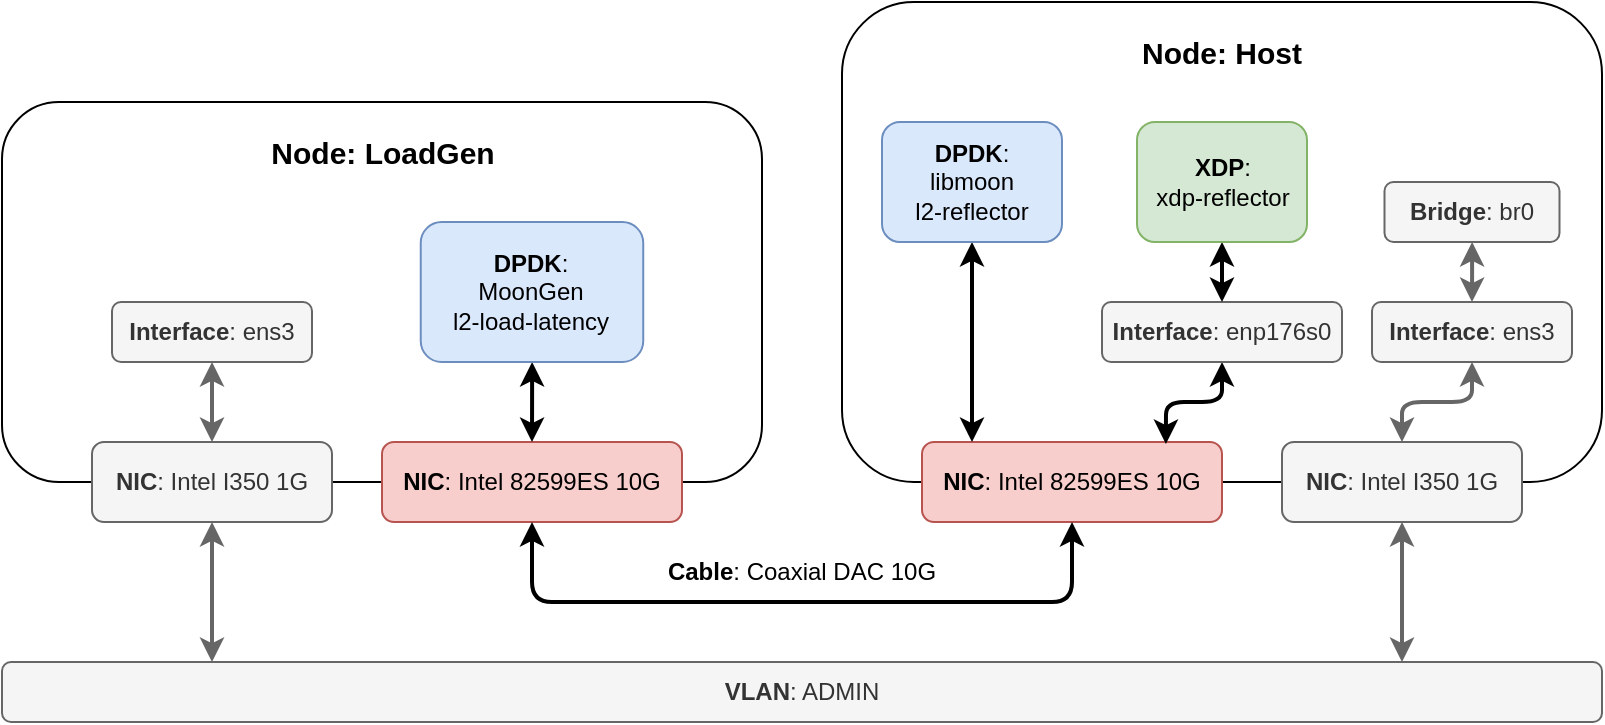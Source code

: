 <mxfile version="20.2.4" type="github" pages="4">
  <diagram id="m2XXSF4_xYEx4FLViuLD" name="Physical NIC">
    <mxGraphModel dx="1102" dy="587" grid="1" gridSize="10" guides="1" tooltips="1" connect="1" arrows="1" fold="1" page="1" pageScale="1" pageWidth="1600" pageHeight="900" math="0" shadow="0">
      <root>
        <mxCell id="0" />
        <mxCell id="1" parent="0" />
        <mxCell id="yBN47guNcVnfGS3MHoTE-1" value="" style="group" vertex="1" connectable="0" parent="1">
          <mxGeometry x="400" y="280" width="800" height="360" as="geometry" />
        </mxCell>
        <mxCell id="GO0eeq11DtM75So4wM-D-2" value="" style="rounded=1;whiteSpace=wrap;html=1;" parent="yBN47guNcVnfGS3MHoTE-1" vertex="1">
          <mxGeometry y="50" width="380" height="190" as="geometry" />
        </mxCell>
        <mxCell id="GO0eeq11DtM75So4wM-D-3" value="Node: LoadGen" style="text;html=1;strokeColor=none;fillColor=none;align=center;verticalAlign=middle;whiteSpace=wrap;rounded=0;fontStyle=1;fontSize=15;" parent="yBN47guNcVnfGS3MHoTE-1" vertex="1">
          <mxGeometry x="27.5" y="60" width="325" height="30" as="geometry" />
        </mxCell>
        <mxCell id="GO0eeq11DtM75So4wM-D-4" value="" style="rounded=1;whiteSpace=wrap;html=1;" parent="yBN47guNcVnfGS3MHoTE-1" vertex="1">
          <mxGeometry x="420" width="380" height="240" as="geometry" />
        </mxCell>
        <mxCell id="GO0eeq11DtM75So4wM-D-5" value="Node: Host" style="text;html=1;strokeColor=none;fillColor=none;align=center;verticalAlign=middle;whiteSpace=wrap;rounded=0;fontStyle=1;fontSize=15;" parent="yBN47guNcVnfGS3MHoTE-1" vertex="1">
          <mxGeometry x="440" y="10" width="340" height="30" as="geometry" />
        </mxCell>
        <mxCell id="GO0eeq11DtM75So4wM-D-6" value="&lt;b&gt;VLAN&lt;/b&gt;: ADMIN" style="rounded=1;whiteSpace=wrap;html=1;fillColor=#f5f5f5;fontColor=#333333;strokeColor=#666666;" parent="yBN47guNcVnfGS3MHoTE-1" vertex="1">
          <mxGeometry y="330" width="800" height="30" as="geometry" />
        </mxCell>
        <mxCell id="GO0eeq11DtM75So4wM-D-7" style="edgeStyle=orthogonalEdgeStyle;rounded=1;orthogonalLoop=1;jettySize=auto;html=1;startArrow=classic;startFill=1;strokeWidth=2;fillColor=#f5f5f5;strokeColor=#666666;" parent="yBN47guNcVnfGS3MHoTE-1" source="GO0eeq11DtM75So4wM-D-8" edge="1">
          <mxGeometry relative="1" as="geometry">
            <Array as="points">
              <mxPoint x="105" y="330" />
            </Array>
            <mxPoint x="105" y="330" as="targetPoint" />
          </mxGeometry>
        </mxCell>
        <mxCell id="GO0eeq11DtM75So4wM-D-8" value="&lt;b&gt;NIC&lt;/b&gt;: Intel I350 1G" style="rounded=1;whiteSpace=wrap;html=1;fillColor=#f5f5f5;fontColor=#333333;strokeColor=#666666;" parent="yBN47guNcVnfGS3MHoTE-1" vertex="1">
          <mxGeometry x="45" y="220.0" width="120" height="40" as="geometry" />
        </mxCell>
        <mxCell id="GO0eeq11DtM75So4wM-D-9" style="edgeStyle=orthogonalEdgeStyle;rounded=1;orthogonalLoop=1;jettySize=auto;html=1;startArrow=classic;startFill=1;strokeWidth=2;fillColor=#f5f5f5;strokeColor=#666666;" parent="yBN47guNcVnfGS3MHoTE-1" source="GO0eeq11DtM75So4wM-D-10" target="GO0eeq11DtM75So4wM-D-6" edge="1">
          <mxGeometry relative="1" as="geometry">
            <Array as="points">
              <mxPoint x="700" y="360" />
              <mxPoint x="700" y="360" />
            </Array>
          </mxGeometry>
        </mxCell>
        <mxCell id="GO0eeq11DtM75So4wM-D-10" value="&lt;b&gt;NIC&lt;/b&gt;: Intel I350 1G" style="rounded=1;whiteSpace=wrap;html=1;fillColor=#f5f5f5;fontColor=#333333;strokeColor=#666666;" parent="yBN47guNcVnfGS3MHoTE-1" vertex="1">
          <mxGeometry x="640" y="220.0" width="120" height="40" as="geometry" />
        </mxCell>
        <mxCell id="GO0eeq11DtM75So4wM-D-12" value="&lt;b&gt;NIC&lt;/b&gt;: Intel 82599ES 10G" style="rounded=1;whiteSpace=wrap;html=1;fillColor=#f8cecc;strokeColor=#b85450;" parent="yBN47guNcVnfGS3MHoTE-1" vertex="1">
          <mxGeometry x="190" y="220.0" width="150" height="40" as="geometry" />
        </mxCell>
        <mxCell id="GO0eeq11DtM75So4wM-D-13" value="&lt;b&gt;NIC&lt;/b&gt;: Intel 82599ES 10G" style="rounded=1;whiteSpace=wrap;html=1;fillColor=#f8cecc;strokeColor=#b85450;" parent="yBN47guNcVnfGS3MHoTE-1" vertex="1">
          <mxGeometry x="460" y="220.0" width="150" height="40" as="geometry" />
        </mxCell>
        <mxCell id="GO0eeq11DtM75So4wM-D-11" style="edgeStyle=orthogonalEdgeStyle;rounded=1;orthogonalLoop=1;jettySize=auto;html=1;exitX=0.5;exitY=1;exitDx=0;exitDy=0;startArrow=classic;startFill=1;strokeWidth=2;" parent="yBN47guNcVnfGS3MHoTE-1" source="GO0eeq11DtM75So4wM-D-12" target="GO0eeq11DtM75So4wM-D-13" edge="1">
          <mxGeometry relative="1" as="geometry">
            <mxPoint x="550" y="260" as="targetPoint" />
            <Array as="points">
              <mxPoint x="265" y="300" />
              <mxPoint x="535" y="300" />
            </Array>
          </mxGeometry>
        </mxCell>
        <mxCell id="GO0eeq11DtM75So4wM-D-14" value="&lt;b&gt;Cable&lt;/b&gt;: Coaxial DAC 10G" style="text;html=1;align=center;verticalAlign=middle;whiteSpace=wrap;rounded=0;" parent="yBN47guNcVnfGS3MHoTE-1" vertex="1">
          <mxGeometry x="330" y="270" width="140" height="30" as="geometry" />
        </mxCell>
        <mxCell id="GO0eeq11DtM75So4wM-D-15" style="edgeStyle=orthogonalEdgeStyle;rounded=1;orthogonalLoop=1;jettySize=auto;html=1;startArrow=classic;startFill=1;strokeWidth=2;fillColor=#f5f5f5;strokeColor=#666666;" parent="yBN47guNcVnfGS3MHoTE-1" source="GO0eeq11DtM75So4wM-D-16" target="GO0eeq11DtM75So4wM-D-8" edge="1">
          <mxGeometry relative="1" as="geometry" />
        </mxCell>
        <mxCell id="GO0eeq11DtM75So4wM-D-16" value="&lt;b&gt;Interface&lt;/b&gt;: ens3" style="rounded=1;whiteSpace=wrap;html=1;fillColor=#f5f5f5;fontColor=#333333;strokeColor=#666666;" parent="yBN47guNcVnfGS3MHoTE-1" vertex="1">
          <mxGeometry x="55" y="150" width="100" height="30" as="geometry" />
        </mxCell>
        <mxCell id="GO0eeq11DtM75So4wM-D-17" style="edgeStyle=orthogonalEdgeStyle;rounded=1;orthogonalLoop=1;jettySize=auto;html=1;startArrow=classic;startFill=1;strokeWidth=2;fillColor=#f5f5f5;strokeColor=#666666;" parent="yBN47guNcVnfGS3MHoTE-1" source="GO0eeq11DtM75So4wM-D-18" target="GO0eeq11DtM75So4wM-D-10" edge="1">
          <mxGeometry relative="1" as="geometry" />
        </mxCell>
        <mxCell id="GO0eeq11DtM75So4wM-D-18" value="&lt;b&gt;Interface&lt;/b&gt;: ens3" style="rounded=1;whiteSpace=wrap;html=1;fillColor=#f5f5f5;fontColor=#333333;strokeColor=#666666;" parent="yBN47guNcVnfGS3MHoTE-1" vertex="1">
          <mxGeometry x="685" y="150" width="100" height="30" as="geometry" />
        </mxCell>
        <mxCell id="GO0eeq11DtM75So4wM-D-19" style="edgeStyle=orthogonalEdgeStyle;rounded=1;orthogonalLoop=1;jettySize=auto;html=1;startArrow=classic;startFill=1;strokeWidth=2;" parent="yBN47guNcVnfGS3MHoTE-1" source="GO0eeq11DtM75So4wM-D-20" target="GO0eeq11DtM75So4wM-D-12" edge="1">
          <mxGeometry relative="1" as="geometry" />
        </mxCell>
        <mxCell id="GO0eeq11DtM75So4wM-D-20" value="&lt;div&gt;&lt;b&gt;DPDK&lt;/b&gt;:&lt;b&gt; &lt;/b&gt;&lt;br&gt;&lt;/div&gt;&lt;div&gt;MoonGen&lt;/div&gt;&lt;div&gt;l2-load-latency&lt;br&gt;&lt;/div&gt;" style="rounded=1;whiteSpace=wrap;html=1;fillColor=#dae8fc;strokeColor=#6c8ebf;" parent="yBN47guNcVnfGS3MHoTE-1" vertex="1">
          <mxGeometry x="209.37" y="110" width="111.25" height="70" as="geometry" />
        </mxCell>
        <mxCell id="GO0eeq11DtM75So4wM-D-21" style="edgeStyle=orthogonalEdgeStyle;orthogonalLoop=1;jettySize=auto;html=1;startArrow=classic;startFill=1;strokeWidth=2;rounded=1;" parent="yBN47guNcVnfGS3MHoTE-1" source="GO0eeq11DtM75So4wM-D-22" target="GO0eeq11DtM75So4wM-D-13" edge="1">
          <mxGeometry relative="1" as="geometry">
            <Array as="points">
              <mxPoint x="485" y="200" />
              <mxPoint x="485" y="200" />
            </Array>
          </mxGeometry>
        </mxCell>
        <mxCell id="GO0eeq11DtM75So4wM-D-22" value="&lt;div&gt;&lt;b&gt;DPDK&lt;/b&gt;: &lt;b&gt;&lt;br&gt;&lt;/b&gt;&lt;/div&gt;&lt;div&gt;libmoon&lt;br&gt;&lt;/div&gt;&lt;div&gt;l2-reflector&lt;br&gt;&lt;/div&gt;" style="rounded=1;whiteSpace=wrap;html=1;fillColor=#dae8fc;strokeColor=#6c8ebf;" parent="yBN47guNcVnfGS3MHoTE-1" vertex="1">
          <mxGeometry x="440" y="60" width="90" height="60" as="geometry" />
        </mxCell>
        <mxCell id="GO0eeq11DtM75So4wM-D-23" style="edgeStyle=orthogonalEdgeStyle;rounded=1;orthogonalLoop=1;jettySize=auto;html=1;startArrow=classic;startFill=1;strokeWidth=2;fillColor=#f5f5f5;strokeColor=#666666;" parent="yBN47guNcVnfGS3MHoTE-1" source="GO0eeq11DtM75So4wM-D-24" target="GO0eeq11DtM75So4wM-D-18" edge="1">
          <mxGeometry relative="1" as="geometry" />
        </mxCell>
        <mxCell id="GO0eeq11DtM75So4wM-D-24" value="&lt;b&gt;Bridge&lt;/b&gt;: br0" style="rounded=1;whiteSpace=wrap;html=1;fillColor=#f5f5f5;fontColor=#333333;strokeColor=#666666;" parent="yBN47guNcVnfGS3MHoTE-1" vertex="1">
          <mxGeometry x="691.25" y="90" width="87.5" height="30" as="geometry" />
        </mxCell>
        <mxCell id="Qpxgza7xcyVJCg10hYyv-2" style="edgeStyle=orthogonalEdgeStyle;rounded=1;orthogonalLoop=1;jettySize=auto;html=1;fontSize=15;strokeWidth=2;startArrow=classic;startFill=1;entryX=0.813;entryY=0.025;entryDx=0;entryDy=0;entryPerimeter=0;" edge="1" parent="yBN47guNcVnfGS3MHoTE-1" source="Qpxgza7xcyVJCg10hYyv-1" target="GO0eeq11DtM75So4wM-D-13">
          <mxGeometry relative="1" as="geometry">
            <Array as="points">
              <mxPoint x="610" y="200" />
              <mxPoint x="582" y="200" />
            </Array>
          </mxGeometry>
        </mxCell>
        <mxCell id="Qpxgza7xcyVJCg10hYyv-1" value="&lt;b&gt;Interface&lt;/b&gt;: enp176s0" style="rounded=1;whiteSpace=wrap;html=1;fillColor=#f5f5f5;fontColor=#333333;strokeColor=#666666;" vertex="1" parent="yBN47guNcVnfGS3MHoTE-1">
          <mxGeometry x="550" y="150" width="120" height="30" as="geometry" />
        </mxCell>
        <mxCell id="Qpxgza7xcyVJCg10hYyv-4" style="edgeStyle=orthogonalEdgeStyle;rounded=1;orthogonalLoop=1;jettySize=auto;html=1;entryX=0.5;entryY=0;entryDx=0;entryDy=0;fontSize=15;startArrow=classic;startFill=1;strokeWidth=2;" edge="1" parent="yBN47guNcVnfGS3MHoTE-1" source="Qpxgza7xcyVJCg10hYyv-3" target="Qpxgza7xcyVJCg10hYyv-1">
          <mxGeometry relative="1" as="geometry" />
        </mxCell>
        <mxCell id="Qpxgza7xcyVJCg10hYyv-3" value="&lt;div&gt;&lt;b&gt;XDP&lt;/b&gt;: &lt;b&gt;&lt;br&gt;&lt;/b&gt;&lt;/div&gt;&lt;div&gt;xdp-reflector&lt;br&gt;&lt;/div&gt;" style="rounded=1;whiteSpace=wrap;html=1;fillColor=#d5e8d4;strokeColor=#82b366;" vertex="1" parent="yBN47guNcVnfGS3MHoTE-1">
          <mxGeometry x="567.5" y="60" width="85" height="60" as="geometry" />
        </mxCell>
      </root>
    </mxGraphModel>
  </diagram>
  <diagram name="Bridged Tap VirtIO" id="gspxKa-V2_9l6Rx3jAUp">
    <mxGraphModel dx="1102" dy="587" grid="1" gridSize="10" guides="1" tooltips="1" connect="1" arrows="1" fold="1" page="1" pageScale="1" pageWidth="1600" pageHeight="900" math="0" shadow="0">
      <root>
        <mxCell id="xU0yNlGi2N4EB5ywpWU1-0" />
        <mxCell id="xU0yNlGi2N4EB5ywpWU1-1" parent="xU0yNlGi2N4EB5ywpWU1-0" />
        <mxCell id="xU0yNlGi2N4EB5ywpWU1-2" value="" style="group" vertex="1" connectable="0" parent="xU0yNlGi2N4EB5ywpWU1-1">
          <mxGeometry x="400" y="80" width="800" height="560" as="geometry" />
        </mxCell>
        <mxCell id="xU0yNlGi2N4EB5ywpWU1-3" value="" style="rounded=1;whiteSpace=wrap;html=1;" vertex="1" parent="xU0yNlGi2N4EB5ywpWU1-2">
          <mxGeometry x="420" width="380" height="220" as="geometry" />
        </mxCell>
        <mxCell id="xU0yNlGi2N4EB5ywpWU1-4" value="VM: Guest" style="text;html=1;strokeColor=none;fillColor=none;align=center;verticalAlign=middle;whiteSpace=wrap;rounded=0;fontStyle=1;fontSize=15;" vertex="1" parent="xU0yNlGi2N4EB5ywpWU1-2">
          <mxGeometry x="440" y="10" width="340" height="30" as="geometry" />
        </mxCell>
        <mxCell id="xU0yNlGi2N4EB5ywpWU1-5" value="" style="rounded=1;whiteSpace=wrap;html=1;" vertex="1" parent="xU0yNlGi2N4EB5ywpWU1-2">
          <mxGeometry y="250" width="380" height="190" as="geometry" />
        </mxCell>
        <mxCell id="xU0yNlGi2N4EB5ywpWU1-6" value="Node: LoadGen" style="text;html=1;strokeColor=none;fillColor=none;align=center;verticalAlign=middle;whiteSpace=wrap;rounded=0;fontStyle=1;fontSize=15;" vertex="1" parent="xU0yNlGi2N4EB5ywpWU1-2">
          <mxGeometry x="27.5" y="260" width="325" height="30" as="geometry" />
        </mxCell>
        <mxCell id="xU0yNlGi2N4EB5ywpWU1-7" value="" style="rounded=1;whiteSpace=wrap;html=1;" vertex="1" parent="xU0yNlGi2N4EB5ywpWU1-2">
          <mxGeometry x="420" y="240" width="380" height="200" as="geometry" />
        </mxCell>
        <mxCell id="xU0yNlGi2N4EB5ywpWU1-8" value="Node: Host" style="text;html=1;strokeColor=none;fillColor=none;align=center;verticalAlign=middle;whiteSpace=wrap;rounded=0;fontStyle=1;fontSize=15;" vertex="1" parent="xU0yNlGi2N4EB5ywpWU1-2">
          <mxGeometry x="440" y="250" width="340" height="30" as="geometry" />
        </mxCell>
        <mxCell id="xU0yNlGi2N4EB5ywpWU1-9" value="&lt;b&gt;VLAN&lt;/b&gt;: ADMIN" style="rounded=1;whiteSpace=wrap;html=1;fillColor=#f5f5f5;fontColor=#333333;strokeColor=#666666;" vertex="1" parent="xU0yNlGi2N4EB5ywpWU1-2">
          <mxGeometry y="530" width="800" height="30" as="geometry" />
        </mxCell>
        <mxCell id="xU0yNlGi2N4EB5ywpWU1-10" style="edgeStyle=orthogonalEdgeStyle;rounded=1;orthogonalLoop=1;jettySize=auto;html=1;startArrow=classic;startFill=1;strokeWidth=2;fillColor=#f5f5f5;strokeColor=#666666;" edge="1" parent="xU0yNlGi2N4EB5ywpWU1-2" source="xU0yNlGi2N4EB5ywpWU1-11">
          <mxGeometry relative="1" as="geometry">
            <Array as="points">
              <mxPoint x="105" y="530" />
            </Array>
            <mxPoint x="105" y="530" as="targetPoint" />
          </mxGeometry>
        </mxCell>
        <mxCell id="xU0yNlGi2N4EB5ywpWU1-11" value="&lt;b&gt;NIC&lt;/b&gt;: Intel I350 1G" style="rounded=1;whiteSpace=wrap;html=1;fillColor=#f5f5f5;fontColor=#333333;strokeColor=#666666;" vertex="1" parent="xU0yNlGi2N4EB5ywpWU1-2">
          <mxGeometry x="45" y="420.0" width="120" height="40" as="geometry" />
        </mxCell>
        <mxCell id="xU0yNlGi2N4EB5ywpWU1-12" style="edgeStyle=orthogonalEdgeStyle;rounded=1;orthogonalLoop=1;jettySize=auto;html=1;startArrow=classic;startFill=1;strokeWidth=2;fillColor=#f5f5f5;strokeColor=#666666;" edge="1" parent="xU0yNlGi2N4EB5ywpWU1-2" source="xU0yNlGi2N4EB5ywpWU1-13" target="xU0yNlGi2N4EB5ywpWU1-9">
          <mxGeometry relative="1" as="geometry">
            <Array as="points">
              <mxPoint x="700" y="560" />
              <mxPoint x="700" y="560" />
            </Array>
          </mxGeometry>
        </mxCell>
        <mxCell id="xU0yNlGi2N4EB5ywpWU1-13" value="&lt;b&gt;NIC&lt;/b&gt;: Intel I350 1G" style="rounded=1;whiteSpace=wrap;html=1;fillColor=#f5f5f5;fontColor=#333333;strokeColor=#666666;" vertex="1" parent="xU0yNlGi2N4EB5ywpWU1-2">
          <mxGeometry x="640" y="420.0" width="120" height="40" as="geometry" />
        </mxCell>
        <mxCell id="xU0yNlGi2N4EB5ywpWU1-14" value="&lt;b&gt;NIC&lt;/b&gt;: Intel 82599ES 10G" style="rounded=1;whiteSpace=wrap;html=1;fillColor=#f8cecc;strokeColor=#b85450;" vertex="1" parent="xU0yNlGi2N4EB5ywpWU1-2">
          <mxGeometry x="190" y="420.0" width="150" height="40" as="geometry" />
        </mxCell>
        <mxCell id="xU0yNlGi2N4EB5ywpWU1-15" value="&lt;b&gt;NIC&lt;/b&gt;: Intel 82599ES 10G" style="rounded=1;whiteSpace=wrap;html=1;fillColor=#f8cecc;strokeColor=#b85450;" vertex="1" parent="xU0yNlGi2N4EB5ywpWU1-2">
          <mxGeometry x="460" y="420.0" width="150" height="40" as="geometry" />
        </mxCell>
        <mxCell id="xU0yNlGi2N4EB5ywpWU1-16" style="edgeStyle=orthogonalEdgeStyle;rounded=1;orthogonalLoop=1;jettySize=auto;html=1;exitX=0.5;exitY=1;exitDx=0;exitDy=0;startArrow=classic;startFill=1;strokeWidth=2;" edge="1" parent="xU0yNlGi2N4EB5ywpWU1-2" source="xU0yNlGi2N4EB5ywpWU1-14" target="xU0yNlGi2N4EB5ywpWU1-15">
          <mxGeometry relative="1" as="geometry">
            <mxPoint x="550" y="460" as="targetPoint" />
            <Array as="points">
              <mxPoint x="265" y="500" />
              <mxPoint x="540" y="500" />
            </Array>
          </mxGeometry>
        </mxCell>
        <mxCell id="xU0yNlGi2N4EB5ywpWU1-17" value="&lt;b&gt;Cable&lt;/b&gt;: Coaxial DAC 10G" style="text;html=1;align=center;verticalAlign=middle;whiteSpace=wrap;rounded=0;" vertex="1" parent="xU0yNlGi2N4EB5ywpWU1-2">
          <mxGeometry x="330" y="470" width="140" height="30" as="geometry" />
        </mxCell>
        <mxCell id="xU0yNlGi2N4EB5ywpWU1-18" style="edgeStyle=orthogonalEdgeStyle;rounded=1;orthogonalLoop=1;jettySize=auto;html=1;startArrow=classic;startFill=1;strokeWidth=2;fillColor=#f5f5f5;strokeColor=#666666;" edge="1" parent="xU0yNlGi2N4EB5ywpWU1-2" source="xU0yNlGi2N4EB5ywpWU1-19" target="xU0yNlGi2N4EB5ywpWU1-11">
          <mxGeometry relative="1" as="geometry" />
        </mxCell>
        <mxCell id="xU0yNlGi2N4EB5ywpWU1-19" value="&lt;b&gt;Interface&lt;/b&gt;: ens3" style="rounded=1;whiteSpace=wrap;html=1;fillColor=#f5f5f5;fontColor=#333333;strokeColor=#666666;" vertex="1" parent="xU0yNlGi2N4EB5ywpWU1-2">
          <mxGeometry x="55" y="350" width="100" height="30" as="geometry" />
        </mxCell>
        <mxCell id="xU0yNlGi2N4EB5ywpWU1-20" style="edgeStyle=orthogonalEdgeStyle;rounded=1;orthogonalLoop=1;jettySize=auto;html=1;startArrow=classic;startFill=1;strokeWidth=2;fillColor=#f5f5f5;strokeColor=#666666;" edge="1" parent="xU0yNlGi2N4EB5ywpWU1-2" source="xU0yNlGi2N4EB5ywpWU1-21" target="xU0yNlGi2N4EB5ywpWU1-13">
          <mxGeometry relative="1" as="geometry" />
        </mxCell>
        <mxCell id="xU0yNlGi2N4EB5ywpWU1-21" value="&lt;b&gt;Interface&lt;/b&gt;: ens3" style="rounded=1;whiteSpace=wrap;html=1;fillColor=#f5f5f5;fontColor=#333333;strokeColor=#666666;" vertex="1" parent="xU0yNlGi2N4EB5ywpWU1-2">
          <mxGeometry x="686.25" y="350" width="100" height="30" as="geometry" />
        </mxCell>
        <mxCell id="xU0yNlGi2N4EB5ywpWU1-22" style="edgeStyle=orthogonalEdgeStyle;rounded=1;orthogonalLoop=1;jettySize=auto;html=1;startArrow=classic;startFill=1;strokeWidth=2;" edge="1" parent="xU0yNlGi2N4EB5ywpWU1-2" source="xU0yNlGi2N4EB5ywpWU1-23" target="xU0yNlGi2N4EB5ywpWU1-14">
          <mxGeometry relative="1" as="geometry" />
        </mxCell>
        <mxCell id="xU0yNlGi2N4EB5ywpWU1-23" value="&lt;div&gt;&lt;b&gt;DPDK&lt;/b&gt;:&lt;b&gt; &lt;/b&gt;&lt;br&gt;&lt;/div&gt;&lt;div&gt;MoonGen&lt;/div&gt;&lt;div&gt;l2-load-latency&lt;br&gt;&lt;/div&gt;" style="rounded=1;whiteSpace=wrap;html=1;fillColor=#dae8fc;strokeColor=#6c8ebf;" vertex="1" parent="xU0yNlGi2N4EB5ywpWU1-2">
          <mxGeometry x="209.37" y="310" width="111.25" height="70" as="geometry" />
        </mxCell>
        <mxCell id="xU0yNlGi2N4EB5ywpWU1-24" style="edgeStyle=orthogonalEdgeStyle;rounded=1;orthogonalLoop=1;jettySize=auto;html=1;startArrow=classic;startFill=1;strokeWidth=2;fillColor=#f5f5f5;strokeColor=#666666;" edge="1" parent="xU0yNlGi2N4EB5ywpWU1-2" source="xU0yNlGi2N4EB5ywpWU1-25" target="xU0yNlGi2N4EB5ywpWU1-21">
          <mxGeometry relative="1" as="geometry" />
        </mxCell>
        <mxCell id="xU0yNlGi2N4EB5ywpWU1-25" value="&lt;b&gt;Bridge&lt;/b&gt;: br0" style="rounded=1;whiteSpace=wrap;html=1;fillColor=#f5f5f5;fontColor=#333333;strokeColor=#666666;" vertex="1" parent="xU0yNlGi2N4EB5ywpWU1-2">
          <mxGeometry x="692.5" y="290" width="87.5" height="30" as="geometry" />
        </mxCell>
        <mxCell id="xU0yNlGi2N4EB5ywpWU1-26" style="edgeStyle=orthogonalEdgeStyle;rounded=1;orthogonalLoop=1;jettySize=auto;html=1;fontSize=15;strokeWidth=2;startArrow=classic;startFill=1;entryX=0.5;entryY=0;entryDx=0;entryDy=0;" edge="1" parent="xU0yNlGi2N4EB5ywpWU1-2" source="xU0yNlGi2N4EB5ywpWU1-27" target="xU0yNlGi2N4EB5ywpWU1-15">
          <mxGeometry relative="1" as="geometry">
            <mxPoint x="535" y="420" as="targetPoint" />
            <Array as="points" />
          </mxGeometry>
        </mxCell>
        <mxCell id="xU0yNlGi2N4EB5ywpWU1-27" value="&lt;b&gt;Interface&lt;/b&gt;: enp176s0" style="rounded=1;whiteSpace=wrap;html=1;fillColor=#fff2cc;strokeColor=#d6b656;" vertex="1" parent="xU0yNlGi2N4EB5ywpWU1-2">
          <mxGeometry x="430" y="350" width="120" height="30" as="geometry" />
        </mxCell>
        <mxCell id="xU0yNlGi2N4EB5ywpWU1-28" style="edgeStyle=orthogonalEdgeStyle;rounded=1;orthogonalLoop=1;jettySize=auto;html=1;fontSize=15;startArrow=classic;startFill=1;strokeWidth=2;exitX=0.5;exitY=1;exitDx=0;exitDy=0;" edge="1" parent="xU0yNlGi2N4EB5ywpWU1-2" source="xU0yNlGi2N4EB5ywpWU1-42" target="xU0yNlGi2N4EB5ywpWU1-27">
          <mxGeometry relative="1" as="geometry">
            <mxPoint x="535.1" y="320" as="sourcePoint" />
          </mxGeometry>
        </mxCell>
        <mxCell id="xU0yNlGi2N4EB5ywpWU1-29" value="&lt;b&gt;NIC&lt;/b&gt;: VirtIO Net PCI/MMIO" style="rounded=1;whiteSpace=wrap;html=1;fillColor=#f8cecc;strokeColor=#b85450;" vertex="1" parent="xU0yNlGi2N4EB5ywpWU1-2">
          <mxGeometry x="487.5" y="210" width="95" height="40" as="geometry" />
        </mxCell>
        <mxCell id="xU0yNlGi2N4EB5ywpWU1-30" style="edgeStyle=orthogonalEdgeStyle;rounded=1;orthogonalLoop=1;jettySize=auto;html=1;fontSize=15;startArrow=classic;startFill=1;strokeWidth=2;fillColor=#f5f5f5;strokeColor=#666666;" edge="1" parent="xU0yNlGi2N4EB5ywpWU1-2" source="xU0yNlGi2N4EB5ywpWU1-31" target="xU0yNlGi2N4EB5ywpWU1-25">
          <mxGeometry relative="1" as="geometry" />
        </mxCell>
        <mxCell id="xU0yNlGi2N4EB5ywpWU1-31" value="&lt;b&gt;NIC&lt;/b&gt;: VirtIO Net PCI/MMIO" style="rounded=1;whiteSpace=wrap;html=1;fillColor=#f5f5f5;strokeColor=#666666;fontColor=#333333;" vertex="1" parent="xU0yNlGi2N4EB5ywpWU1-2">
          <mxGeometry x="652.5" y="210" width="95" height="40" as="geometry" />
        </mxCell>
        <mxCell id="xU0yNlGi2N4EB5ywpWU1-32" style="edgeStyle=orthogonalEdgeStyle;rounded=1;orthogonalLoop=1;jettySize=auto;html=1;entryX=0.5;entryY=0;entryDx=0;entryDy=0;fontSize=15;startArrow=classic;startFill=1;strokeWidth=2;fillColor=#f5f5f5;strokeColor=#666666;" edge="1" parent="xU0yNlGi2N4EB5ywpWU1-2" source="xU0yNlGi2N4EB5ywpWU1-33" target="xU0yNlGi2N4EB5ywpWU1-31">
          <mxGeometry relative="1" as="geometry" />
        </mxCell>
        <mxCell id="xU0yNlGi2N4EB5ywpWU1-33" value="&lt;b&gt;Interface&lt;/b&gt;: admin" style="rounded=1;whiteSpace=wrap;html=1;fillColor=#f5f5f5;fontColor=#333333;strokeColor=#666666;" vertex="1" parent="xU0yNlGi2N4EB5ywpWU1-2">
          <mxGeometry x="680" y="140" width="100" height="30" as="geometry" />
        </mxCell>
        <mxCell id="xU0yNlGi2N4EB5ywpWU1-34" style="edgeStyle=orthogonalEdgeStyle;rounded=1;orthogonalLoop=1;jettySize=auto;html=1;fontSize=15;startArrow=classic;startFill=1;strokeWidth=2;" edge="1" parent="xU0yNlGi2N4EB5ywpWU1-2" source="xU0yNlGi2N4EB5ywpWU1-35" target="xU0yNlGi2N4EB5ywpWU1-29">
          <mxGeometry relative="1" as="geometry">
            <Array as="points">
              <mxPoint x="605" y="190" />
              <mxPoint x="560" y="190" />
            </Array>
          </mxGeometry>
        </mxCell>
        <mxCell id="xU0yNlGi2N4EB5ywpWU1-35" value="&lt;b&gt;Interface&lt;/b&gt;: test" style="rounded=1;whiteSpace=wrap;html=1;fillColor=#f5f5f5;fontColor=#333333;strokeColor=#666666;" vertex="1" parent="xU0yNlGi2N4EB5ywpWU1-2">
          <mxGeometry x="560" y="140" width="90" height="30" as="geometry" />
        </mxCell>
        <mxCell id="xU0yNlGi2N4EB5ywpWU1-36" style="edgeStyle=orthogonalEdgeStyle;rounded=1;orthogonalLoop=1;jettySize=auto;html=1;entryX=0.25;entryY=0;entryDx=0;entryDy=0;fontSize=15;startArrow=classic;startFill=1;strokeWidth=2;" edge="1" parent="xU0yNlGi2N4EB5ywpWU1-2" source="xU0yNlGi2N4EB5ywpWU1-40" target="xU0yNlGi2N4EB5ywpWU1-29">
          <mxGeometry relative="1" as="geometry" />
        </mxCell>
        <mxCell id="xU0yNlGi2N4EB5ywpWU1-37" style="edgeStyle=orthogonalEdgeStyle;rounded=1;orthogonalLoop=1;jettySize=auto;html=1;fontSize=15;startArrow=classic;startFill=1;strokeWidth=2;" edge="1" parent="xU0yNlGi2N4EB5ywpWU1-2" source="xU0yNlGi2N4EB5ywpWU1-38" target="xU0yNlGi2N4EB5ywpWU1-35">
          <mxGeometry relative="1" as="geometry" />
        </mxCell>
        <mxCell id="xU0yNlGi2N4EB5ywpWU1-38" value="&lt;div&gt;&lt;b&gt;XDP&lt;/b&gt;: &lt;b&gt;&lt;br&gt;&lt;/b&gt;&lt;/div&gt;&lt;div&gt;xdp-reflector&lt;br&gt;&lt;/div&gt;" style="rounded=1;whiteSpace=wrap;html=1;fillColor=#d5e8d4;strokeColor=#82b366;" vertex="1" parent="xU0yNlGi2N4EB5ywpWU1-2">
          <mxGeometry x="562.5" y="50" width="85" height="60" as="geometry" />
        </mxCell>
        <mxCell id="xU0yNlGi2N4EB5ywpWU1-39" value="" style="rounded=1;whiteSpace=wrap;html=1;fontSize=15;fillColor=none;dashed=1;strokeWidth=2;strokeColor=#999999;" vertex="1" parent="xU0yNlGi2N4EB5ywpWU1-2">
          <mxGeometry x="430" y="40" width="110" height="150" as="geometry" />
        </mxCell>
        <mxCell id="xU0yNlGi2N4EB5ywpWU1-40" value="&lt;div&gt;&lt;b&gt;DPDK&lt;/b&gt;: &lt;b&gt;&lt;br&gt;&lt;/b&gt;&lt;/div&gt;&lt;div&gt;libmoon&lt;br&gt;&lt;/div&gt;&lt;div&gt;l2-reflector&lt;br&gt;&lt;/div&gt;" style="rounded=1;whiteSpace=wrap;html=1;fillColor=#dae8fc;strokeColor=#6c8ebf;" vertex="1" parent="xU0yNlGi2N4EB5ywpWU1-2">
          <mxGeometry x="440" y="50" width="90" height="60" as="geometry" />
        </mxCell>
        <mxCell id="xU0yNlGi2N4EB5ywpWU1-41" value="&lt;font color=&quot;#999999&quot;&gt;PCI only&lt;/font&gt;" style="text;html=1;strokeColor=none;fillColor=none;align=center;verticalAlign=middle;whiteSpace=wrap;rounded=0;dashed=1;fontSize=15;" vertex="1" parent="xU0yNlGi2N4EB5ywpWU1-2">
          <mxGeometry x="440" y="160" width="60" height="30" as="geometry" />
        </mxCell>
        <mxCell id="xU0yNlGi2N4EB5ywpWU1-42" value="&lt;b&gt;MacVTap&lt;/b&gt;: macvtap1" style="rounded=1;whiteSpace=wrap;html=1;fillColor=#fff2cc;strokeColor=#d6b656;" vertex="1" parent="xU0yNlGi2N4EB5ywpWU1-2">
          <mxGeometry x="430" y="290" width="120" height="30" as="geometry" />
        </mxCell>
        <mxCell id="xU0yNlGi2N4EB5ywpWU1-43" style="edgeStyle=orthogonalEdgeStyle;rounded=1;orthogonalLoop=1;jettySize=auto;html=1;entryX=0.5;entryY=0;entryDx=0;entryDy=0;fontSize=15;startArrow=classic;startFill=1;strokeWidth=2;" edge="1" parent="xU0yNlGi2N4EB5ywpWU1-2" source="xU0yNlGi2N4EB5ywpWU1-29" target="xU0yNlGi2N4EB5ywpWU1-42">
          <mxGeometry relative="1" as="geometry">
            <mxPoint x="535" y="290" as="targetPoint" />
          </mxGeometry>
        </mxCell>
        <mxCell id="xU0yNlGi2N4EB5ywpWU1-44" style="edgeStyle=orthogonalEdgeStyle;rounded=1;orthogonalLoop=1;jettySize=auto;html=1;fontSize=15;fontColor=#999999;startArrow=classic;startFill=1;strokeWidth=2;" edge="1" parent="xU0yNlGi2N4EB5ywpWU1-2" source="xU0yNlGi2N4EB5ywpWU1-45" target="xU0yNlGi2N4EB5ywpWU1-42">
          <mxGeometry relative="1" as="geometry" />
        </mxCell>
        <mxCell id="xU0yNlGi2N4EB5ywpWU1-45" value="&lt;div&gt;&lt;b&gt;XDP&lt;/b&gt;: &lt;b&gt;&lt;br&gt;&lt;/b&gt;&lt;/div&gt;&lt;div&gt;xdp-reflector&lt;br&gt;&lt;/div&gt;" style="rounded=1;whiteSpace=wrap;html=1;fillColor=#d5e8d4;strokeColor=#82b366;" vertex="1" parent="xU0yNlGi2N4EB5ywpWU1-2">
          <mxGeometry x="582.5" y="275" width="85" height="60" as="geometry" />
        </mxCell>
      </root>
    </mxGraphModel>
  </diagram>
  <diagram name="MacVTap VirtIO" id="7X2UE4GC8BCBnYWSyweE">
    <mxGraphModel dx="1296" dy="691" grid="1" gridSize="10" guides="1" tooltips="1" connect="1" arrows="1" fold="1" page="1" pageScale="1" pageWidth="1600" pageHeight="900" math="0" shadow="0">
      <root>
        <mxCell id="X8lE3onuITFmumHXgiUB-0" />
        <mxCell id="X8lE3onuITFmumHXgiUB-1" parent="X8lE3onuITFmumHXgiUB-0" />
        <mxCell id="iLlDO0CynwrnBUkK8WKM-0" value="" style="group" vertex="1" connectable="0" parent="X8lE3onuITFmumHXgiUB-1">
          <mxGeometry x="400" y="80" width="800" height="560" as="geometry" />
        </mxCell>
        <mxCell id="X8lE3onuITFmumHXgiUB-3" value="" style="rounded=1;whiteSpace=wrap;html=1;" vertex="1" parent="iLlDO0CynwrnBUkK8WKM-0">
          <mxGeometry x="420" width="380" height="220" as="geometry" />
        </mxCell>
        <mxCell id="X8lE3onuITFmumHXgiUB-4" value="VM: Guest" style="text;html=1;strokeColor=none;fillColor=none;align=center;verticalAlign=middle;whiteSpace=wrap;rounded=0;fontStyle=1;fontSize=15;" vertex="1" parent="iLlDO0CynwrnBUkK8WKM-0">
          <mxGeometry x="440" y="10" width="340" height="30" as="geometry" />
        </mxCell>
        <mxCell id="X8lE3onuITFmumHXgiUB-5" value="" style="rounded=1;whiteSpace=wrap;html=1;" vertex="1" parent="iLlDO0CynwrnBUkK8WKM-0">
          <mxGeometry y="250" width="380" height="190" as="geometry" />
        </mxCell>
        <mxCell id="X8lE3onuITFmumHXgiUB-6" value="Node: LoadGen" style="text;html=1;strokeColor=none;fillColor=none;align=center;verticalAlign=middle;whiteSpace=wrap;rounded=0;fontStyle=1;fontSize=15;" vertex="1" parent="iLlDO0CynwrnBUkK8WKM-0">
          <mxGeometry x="27.5" y="260" width="325" height="30" as="geometry" />
        </mxCell>
        <mxCell id="X8lE3onuITFmumHXgiUB-7" value="" style="rounded=1;whiteSpace=wrap;html=1;" vertex="1" parent="iLlDO0CynwrnBUkK8WKM-0">
          <mxGeometry x="420" y="240" width="380" height="200" as="geometry" />
        </mxCell>
        <mxCell id="X8lE3onuITFmumHXgiUB-8" value="Node: Host" style="text;html=1;strokeColor=none;fillColor=none;align=center;verticalAlign=middle;whiteSpace=wrap;rounded=0;fontStyle=1;fontSize=15;" vertex="1" parent="iLlDO0CynwrnBUkK8WKM-0">
          <mxGeometry x="440" y="250" width="340" height="30" as="geometry" />
        </mxCell>
        <mxCell id="X8lE3onuITFmumHXgiUB-9" value="&lt;b&gt;VLAN&lt;/b&gt;: ADMIN" style="rounded=1;whiteSpace=wrap;html=1;fillColor=#f5f5f5;fontColor=#333333;strokeColor=#666666;" vertex="1" parent="iLlDO0CynwrnBUkK8WKM-0">
          <mxGeometry y="530" width="800" height="30" as="geometry" />
        </mxCell>
        <mxCell id="X8lE3onuITFmumHXgiUB-10" style="edgeStyle=orthogonalEdgeStyle;rounded=1;orthogonalLoop=1;jettySize=auto;html=1;startArrow=classic;startFill=1;strokeWidth=2;fillColor=#f5f5f5;strokeColor=#666666;" edge="1" parent="iLlDO0CynwrnBUkK8WKM-0" source="X8lE3onuITFmumHXgiUB-11">
          <mxGeometry relative="1" as="geometry">
            <Array as="points">
              <mxPoint x="105" y="530" />
            </Array>
            <mxPoint x="105" y="530" as="targetPoint" />
          </mxGeometry>
        </mxCell>
        <mxCell id="X8lE3onuITFmumHXgiUB-11" value="&lt;b&gt;NIC&lt;/b&gt;: Intel I350 1G" style="rounded=1;whiteSpace=wrap;html=1;fillColor=#f5f5f5;fontColor=#333333;strokeColor=#666666;" vertex="1" parent="iLlDO0CynwrnBUkK8WKM-0">
          <mxGeometry x="45" y="420.0" width="120" height="40" as="geometry" />
        </mxCell>
        <mxCell id="X8lE3onuITFmumHXgiUB-12" style="edgeStyle=orthogonalEdgeStyle;rounded=1;orthogonalLoop=1;jettySize=auto;html=1;startArrow=classic;startFill=1;strokeWidth=2;fillColor=#f5f5f5;strokeColor=#666666;" edge="1" parent="iLlDO0CynwrnBUkK8WKM-0" source="X8lE3onuITFmumHXgiUB-13" target="X8lE3onuITFmumHXgiUB-9">
          <mxGeometry relative="1" as="geometry">
            <Array as="points">
              <mxPoint x="700" y="560" />
              <mxPoint x="700" y="560" />
            </Array>
          </mxGeometry>
        </mxCell>
        <mxCell id="X8lE3onuITFmumHXgiUB-13" value="&lt;b&gt;NIC&lt;/b&gt;: Intel I350 1G" style="rounded=1;whiteSpace=wrap;html=1;fillColor=#f5f5f5;fontColor=#333333;strokeColor=#666666;" vertex="1" parent="iLlDO0CynwrnBUkK8WKM-0">
          <mxGeometry x="640" y="420.0" width="120" height="40" as="geometry" />
        </mxCell>
        <mxCell id="X8lE3onuITFmumHXgiUB-14" value="&lt;b&gt;NIC&lt;/b&gt;: Intel 82599ES 10G" style="rounded=1;whiteSpace=wrap;html=1;fillColor=#f8cecc;strokeColor=#b85450;" vertex="1" parent="iLlDO0CynwrnBUkK8WKM-0">
          <mxGeometry x="190" y="420.0" width="150" height="40" as="geometry" />
        </mxCell>
        <mxCell id="X8lE3onuITFmumHXgiUB-15" value="&lt;b&gt;NIC&lt;/b&gt;: Intel 82599ES 10G" style="rounded=1;whiteSpace=wrap;html=1;fillColor=#f8cecc;strokeColor=#b85450;" vertex="1" parent="iLlDO0CynwrnBUkK8WKM-0">
          <mxGeometry x="460" y="420.0" width="150" height="40" as="geometry" />
        </mxCell>
        <mxCell id="X8lE3onuITFmumHXgiUB-16" style="edgeStyle=orthogonalEdgeStyle;rounded=1;orthogonalLoop=1;jettySize=auto;html=1;exitX=0.5;exitY=1;exitDx=0;exitDy=0;startArrow=classic;startFill=1;strokeWidth=2;" edge="1" parent="iLlDO0CynwrnBUkK8WKM-0" source="X8lE3onuITFmumHXgiUB-14" target="X8lE3onuITFmumHXgiUB-15">
          <mxGeometry relative="1" as="geometry">
            <mxPoint x="550" y="460" as="targetPoint" />
            <Array as="points">
              <mxPoint x="265" y="500" />
              <mxPoint x="540" y="500" />
            </Array>
          </mxGeometry>
        </mxCell>
        <mxCell id="X8lE3onuITFmumHXgiUB-17" value="&lt;b&gt;Cable&lt;/b&gt;: Coaxial DAC 10G" style="text;html=1;align=center;verticalAlign=middle;whiteSpace=wrap;rounded=0;" vertex="1" parent="iLlDO0CynwrnBUkK8WKM-0">
          <mxGeometry x="330" y="470" width="140" height="30" as="geometry" />
        </mxCell>
        <mxCell id="X8lE3onuITFmumHXgiUB-18" style="edgeStyle=orthogonalEdgeStyle;rounded=1;orthogonalLoop=1;jettySize=auto;html=1;startArrow=classic;startFill=1;strokeWidth=2;fillColor=#f5f5f5;strokeColor=#666666;" edge="1" parent="iLlDO0CynwrnBUkK8WKM-0" source="X8lE3onuITFmumHXgiUB-19" target="X8lE3onuITFmumHXgiUB-11">
          <mxGeometry relative="1" as="geometry" />
        </mxCell>
        <mxCell id="X8lE3onuITFmumHXgiUB-19" value="&lt;b&gt;Interface&lt;/b&gt;: ens3" style="rounded=1;whiteSpace=wrap;html=1;fillColor=#f5f5f5;fontColor=#333333;strokeColor=#666666;" vertex="1" parent="iLlDO0CynwrnBUkK8WKM-0">
          <mxGeometry x="55" y="350" width="100" height="30" as="geometry" />
        </mxCell>
        <mxCell id="X8lE3onuITFmumHXgiUB-20" style="edgeStyle=orthogonalEdgeStyle;rounded=1;orthogonalLoop=1;jettySize=auto;html=1;startArrow=classic;startFill=1;strokeWidth=2;fillColor=#f5f5f5;strokeColor=#666666;" edge="1" parent="iLlDO0CynwrnBUkK8WKM-0" source="X8lE3onuITFmumHXgiUB-21" target="X8lE3onuITFmumHXgiUB-13">
          <mxGeometry relative="1" as="geometry" />
        </mxCell>
        <mxCell id="X8lE3onuITFmumHXgiUB-21" value="&lt;b&gt;Interface&lt;/b&gt;: ens3" style="rounded=1;whiteSpace=wrap;html=1;fillColor=#f5f5f5;fontColor=#333333;strokeColor=#666666;" vertex="1" parent="iLlDO0CynwrnBUkK8WKM-0">
          <mxGeometry x="686.25" y="350" width="100" height="30" as="geometry" />
        </mxCell>
        <mxCell id="X8lE3onuITFmumHXgiUB-22" style="edgeStyle=orthogonalEdgeStyle;rounded=1;orthogonalLoop=1;jettySize=auto;html=1;startArrow=classic;startFill=1;strokeWidth=2;" edge="1" parent="iLlDO0CynwrnBUkK8WKM-0" source="X8lE3onuITFmumHXgiUB-23" target="X8lE3onuITFmumHXgiUB-14">
          <mxGeometry relative="1" as="geometry" />
        </mxCell>
        <mxCell id="X8lE3onuITFmumHXgiUB-23" value="&lt;div&gt;&lt;b&gt;DPDK&lt;/b&gt;:&lt;b&gt; &lt;/b&gt;&lt;br&gt;&lt;/div&gt;&lt;div&gt;MoonGen&lt;/div&gt;&lt;div&gt;l2-load-latency&lt;br&gt;&lt;/div&gt;" style="rounded=1;whiteSpace=wrap;html=1;fillColor=#dae8fc;strokeColor=#6c8ebf;" vertex="1" parent="iLlDO0CynwrnBUkK8WKM-0">
          <mxGeometry x="209.37" y="310" width="111.25" height="70" as="geometry" />
        </mxCell>
        <mxCell id="X8lE3onuITFmumHXgiUB-24" style="edgeStyle=orthogonalEdgeStyle;rounded=1;orthogonalLoop=1;jettySize=auto;html=1;startArrow=classic;startFill=1;strokeWidth=2;fillColor=#f5f5f5;strokeColor=#666666;" edge="1" parent="iLlDO0CynwrnBUkK8WKM-0" source="X8lE3onuITFmumHXgiUB-25" target="X8lE3onuITFmumHXgiUB-21">
          <mxGeometry relative="1" as="geometry" />
        </mxCell>
        <mxCell id="X8lE3onuITFmumHXgiUB-25" value="&lt;b&gt;Bridge&lt;/b&gt;: br0" style="rounded=1;whiteSpace=wrap;html=1;fillColor=#f5f5f5;fontColor=#333333;strokeColor=#666666;" vertex="1" parent="iLlDO0CynwrnBUkK8WKM-0">
          <mxGeometry x="692.5" y="290" width="87.5" height="30" as="geometry" />
        </mxCell>
        <mxCell id="X8lE3onuITFmumHXgiUB-26" style="edgeStyle=orthogonalEdgeStyle;rounded=1;orthogonalLoop=1;jettySize=auto;html=1;fontSize=15;strokeWidth=2;startArrow=classic;startFill=1;entryX=0.5;entryY=0;entryDx=0;entryDy=0;" edge="1" parent="iLlDO0CynwrnBUkK8WKM-0" source="X8lE3onuITFmumHXgiUB-27" target="X8lE3onuITFmumHXgiUB-15">
          <mxGeometry relative="1" as="geometry">
            <mxPoint x="535" y="420" as="targetPoint" />
            <Array as="points" />
          </mxGeometry>
        </mxCell>
        <mxCell id="X8lE3onuITFmumHXgiUB-27" value="&lt;b&gt;Interface&lt;/b&gt;: enp176s0" style="rounded=1;whiteSpace=wrap;html=1;fillColor=#fff2cc;strokeColor=#d6b656;" vertex="1" parent="iLlDO0CynwrnBUkK8WKM-0">
          <mxGeometry x="430" y="350" width="120" height="30" as="geometry" />
        </mxCell>
        <mxCell id="X8lE3onuITFmumHXgiUB-28" style="edgeStyle=orthogonalEdgeStyle;rounded=1;orthogonalLoop=1;jettySize=auto;html=1;fontSize=15;startArrow=classic;startFill=1;strokeWidth=2;exitX=0.5;exitY=1;exitDx=0;exitDy=0;" edge="1" parent="iLlDO0CynwrnBUkK8WKM-0" source="EcHsWZrAWvvt-O8fHNXr-0" target="X8lE3onuITFmumHXgiUB-27">
          <mxGeometry relative="1" as="geometry">
            <mxPoint x="535.1" y="320" as="sourcePoint" />
          </mxGeometry>
        </mxCell>
        <mxCell id="X8lE3onuITFmumHXgiUB-31" value="&lt;b&gt;NIC&lt;/b&gt;: VirtIO Net PCI/MMIO" style="rounded=1;whiteSpace=wrap;html=1;fillColor=#f8cecc;strokeColor=#b85450;" vertex="1" parent="iLlDO0CynwrnBUkK8WKM-0">
          <mxGeometry x="487.5" y="210" width="95" height="40" as="geometry" />
        </mxCell>
        <mxCell id="X8lE3onuITFmumHXgiUB-32" style="edgeStyle=orthogonalEdgeStyle;rounded=1;orthogonalLoop=1;jettySize=auto;html=1;fontSize=15;startArrow=classic;startFill=1;strokeWidth=2;" edge="1" parent="iLlDO0CynwrnBUkK8WKM-0" source="X8lE3onuITFmumHXgiUB-33" target="X8lE3onuITFmumHXgiUB-25">
          <mxGeometry relative="1" as="geometry" />
        </mxCell>
        <mxCell id="X8lE3onuITFmumHXgiUB-33" value="&lt;b&gt;NIC&lt;/b&gt;: VirtIO Net PCI/MMIO" style="rounded=1;whiteSpace=wrap;html=1;fillColor=#f5f5f5;strokeColor=#666666;fontColor=#333333;" vertex="1" parent="iLlDO0CynwrnBUkK8WKM-0">
          <mxGeometry x="652.5" y="210" width="95" height="40" as="geometry" />
        </mxCell>
        <mxCell id="X8lE3onuITFmumHXgiUB-34" style="edgeStyle=orthogonalEdgeStyle;rounded=1;orthogonalLoop=1;jettySize=auto;html=1;entryX=0.5;entryY=0;entryDx=0;entryDy=0;fontSize=15;startArrow=classic;startFill=1;strokeWidth=2;" edge="1" parent="iLlDO0CynwrnBUkK8WKM-0" source="X8lE3onuITFmumHXgiUB-35" target="X8lE3onuITFmumHXgiUB-33">
          <mxGeometry relative="1" as="geometry" />
        </mxCell>
        <mxCell id="X8lE3onuITFmumHXgiUB-35" value="&lt;b&gt;Interface&lt;/b&gt;: admin" style="rounded=1;whiteSpace=wrap;html=1;fillColor=#f5f5f5;fontColor=#333333;strokeColor=#666666;" vertex="1" parent="iLlDO0CynwrnBUkK8WKM-0">
          <mxGeometry x="680" y="140" width="100" height="30" as="geometry" />
        </mxCell>
        <mxCell id="X8lE3onuITFmumHXgiUB-36" style="edgeStyle=orthogonalEdgeStyle;rounded=1;orthogonalLoop=1;jettySize=auto;html=1;fontSize=15;startArrow=classic;startFill=1;strokeWidth=2;" edge="1" parent="iLlDO0CynwrnBUkK8WKM-0" source="X8lE3onuITFmumHXgiUB-37" target="X8lE3onuITFmumHXgiUB-31">
          <mxGeometry relative="1" as="geometry">
            <Array as="points">
              <mxPoint x="605" y="190" />
              <mxPoint x="560" y="190" />
            </Array>
          </mxGeometry>
        </mxCell>
        <mxCell id="X8lE3onuITFmumHXgiUB-37" value="&lt;b&gt;Interface&lt;/b&gt;: test" style="rounded=1;whiteSpace=wrap;html=1;fillColor=#f5f5f5;fontColor=#333333;strokeColor=#666666;" vertex="1" parent="iLlDO0CynwrnBUkK8WKM-0">
          <mxGeometry x="560" y="140" width="90" height="30" as="geometry" />
        </mxCell>
        <mxCell id="X8lE3onuITFmumHXgiUB-38" style="edgeStyle=orthogonalEdgeStyle;rounded=1;orthogonalLoop=1;jettySize=auto;html=1;entryX=0.25;entryY=0;entryDx=0;entryDy=0;fontSize=15;startArrow=classic;startFill=1;strokeWidth=2;" edge="1" parent="iLlDO0CynwrnBUkK8WKM-0" source="X8lE3onuITFmumHXgiUB-42" target="X8lE3onuITFmumHXgiUB-31">
          <mxGeometry relative="1" as="geometry" />
        </mxCell>
        <mxCell id="X8lE3onuITFmumHXgiUB-39" style="edgeStyle=orthogonalEdgeStyle;rounded=1;orthogonalLoop=1;jettySize=auto;html=1;fontSize=15;startArrow=classic;startFill=1;strokeWidth=2;" edge="1" parent="iLlDO0CynwrnBUkK8WKM-0" source="X8lE3onuITFmumHXgiUB-40" target="X8lE3onuITFmumHXgiUB-37">
          <mxGeometry relative="1" as="geometry" />
        </mxCell>
        <mxCell id="X8lE3onuITFmumHXgiUB-40" value="&lt;div&gt;&lt;b&gt;XDP&lt;/b&gt;: &lt;b&gt;&lt;br&gt;&lt;/b&gt;&lt;/div&gt;&lt;div&gt;xdp-reflector&lt;br&gt;&lt;/div&gt;" style="rounded=1;whiteSpace=wrap;html=1;fillColor=#d5e8d4;strokeColor=#82b366;" vertex="1" parent="iLlDO0CynwrnBUkK8WKM-0">
          <mxGeometry x="562.5" y="50" width="85" height="60" as="geometry" />
        </mxCell>
        <mxCell id="X8lE3onuITFmumHXgiUB-41" value="" style="rounded=1;whiteSpace=wrap;html=1;fontSize=15;fillColor=none;dashed=1;strokeWidth=2;strokeColor=#999999;" vertex="1" parent="iLlDO0CynwrnBUkK8WKM-0">
          <mxGeometry x="430" y="40" width="110" height="150" as="geometry" />
        </mxCell>
        <mxCell id="X8lE3onuITFmumHXgiUB-42" value="&lt;div&gt;&lt;b&gt;DPDK&lt;/b&gt;: &lt;b&gt;&lt;br&gt;&lt;/b&gt;&lt;/div&gt;&lt;div&gt;libmoon&lt;br&gt;&lt;/div&gt;&lt;div&gt;l2-reflector&lt;br&gt;&lt;/div&gt;" style="rounded=1;whiteSpace=wrap;html=1;fillColor=#dae8fc;strokeColor=#6c8ebf;" vertex="1" parent="iLlDO0CynwrnBUkK8WKM-0">
          <mxGeometry x="440" y="50" width="90" height="60" as="geometry" />
        </mxCell>
        <mxCell id="X8lE3onuITFmumHXgiUB-43" value="&lt;font color=&quot;#999999&quot;&gt;PCI only&lt;/font&gt;" style="text;html=1;strokeColor=none;fillColor=none;align=center;verticalAlign=middle;whiteSpace=wrap;rounded=0;dashed=1;fontSize=15;" vertex="1" parent="iLlDO0CynwrnBUkK8WKM-0">
          <mxGeometry x="440" y="160" width="60" height="30" as="geometry" />
        </mxCell>
        <mxCell id="EcHsWZrAWvvt-O8fHNXr-0" value="&lt;b&gt;MacVTap&lt;/b&gt;: macvtap1" style="rounded=1;whiteSpace=wrap;html=1;fillColor=#fff2cc;strokeColor=#d6b656;" vertex="1" parent="iLlDO0CynwrnBUkK8WKM-0">
          <mxGeometry x="430" y="290" width="120" height="30" as="geometry" />
        </mxCell>
        <mxCell id="X8lE3onuITFmumHXgiUB-30" style="edgeStyle=orthogonalEdgeStyle;rounded=1;orthogonalLoop=1;jettySize=auto;html=1;entryX=0.5;entryY=0;entryDx=0;entryDy=0;fontSize=15;startArrow=classic;startFill=1;strokeWidth=2;" edge="1" parent="iLlDO0CynwrnBUkK8WKM-0" source="X8lE3onuITFmumHXgiUB-31" target="EcHsWZrAWvvt-O8fHNXr-0">
          <mxGeometry relative="1" as="geometry">
            <mxPoint x="535" y="290" as="targetPoint" />
          </mxGeometry>
        </mxCell>
        <mxCell id="H1jVAArTlA8PLkWTXde2-1" style="edgeStyle=orthogonalEdgeStyle;rounded=1;orthogonalLoop=1;jettySize=auto;html=1;fontSize=15;fontColor=#999999;startArrow=classic;startFill=1;strokeWidth=2;" edge="1" parent="iLlDO0CynwrnBUkK8WKM-0" target="EcHsWZrAWvvt-O8fHNXr-0">
          <mxGeometry relative="1" as="geometry">
            <mxPoint x="582.5" y="305" as="sourcePoint" />
          </mxGeometry>
        </mxCell>
      </root>
    </mxGraphModel>
  </diagram>
  <diagram name="Page 1" id="62VlMDe7ohYMkeKZe5SM">
    <mxGraphModel dx="1102" dy="587" grid="1" gridSize="10" guides="1" tooltips="1" connect="1" arrows="1" fold="1" page="1" pageScale="1" pageWidth="1600" pageHeight="900" math="0" shadow="0">
      <root>
        <mxCell id="eOcYcok8aMyOiRNlvmHN-0" />
        <mxCell id="eOcYcok8aMyOiRNlvmHN-1" parent="eOcYcok8aMyOiRNlvmHN-0" />
        <mxCell id="eOcYcok8aMyOiRNlvmHN-3" value="" style="rounded=1;whiteSpace=wrap;html=1;" vertex="1" parent="eOcYcok8aMyOiRNlvmHN-1">
          <mxGeometry x="830" y="175" width="420" height="220" as="geometry" />
        </mxCell>
        <mxCell id="eOcYcok8aMyOiRNlvmHN-4" value="VM: Guest" style="text;html=1;strokeColor=none;fillColor=none;align=center;verticalAlign=middle;whiteSpace=wrap;rounded=0;fontStyle=1;fontSize=15;" vertex="1" parent="eOcYcok8aMyOiRNlvmHN-1">
          <mxGeometry x="820" y="180" width="340" height="30" as="geometry" />
        </mxCell>
        <mxCell id="eOcYcok8aMyOiRNlvmHN-5" value="" style="rounded=1;whiteSpace=wrap;html=1;" vertex="1" parent="eOcYcok8aMyOiRNlvmHN-1">
          <mxGeometry x="400" y="520" width="360" height="190" as="geometry" />
        </mxCell>
        <mxCell id="eOcYcok8aMyOiRNlvmHN-6" value="Node: LoadGen" style="text;html=1;strokeColor=none;fillColor=none;align=center;verticalAlign=middle;whiteSpace=wrap;rounded=0;fontStyle=1;fontSize=15;" vertex="1" parent="eOcYcok8aMyOiRNlvmHN-1">
          <mxGeometry x="407.5" y="530" width="325" height="30" as="geometry" />
        </mxCell>
        <mxCell id="eOcYcok8aMyOiRNlvmHN-7" value="" style="rounded=1;whiteSpace=wrap;html=1;" vertex="1" parent="eOcYcok8aMyOiRNlvmHN-1">
          <mxGeometry x="800" y="410" width="480" height="300" as="geometry" />
        </mxCell>
        <mxCell id="eOcYcok8aMyOiRNlvmHN-8" value="Node: Host" style="text;html=1;strokeColor=none;fillColor=none;align=center;verticalAlign=middle;whiteSpace=wrap;rounded=0;fontStyle=1;fontSize=15;" vertex="1" parent="eOcYcok8aMyOiRNlvmHN-1">
          <mxGeometry x="846.25" y="420" width="340" height="30" as="geometry" />
        </mxCell>
        <mxCell id="eOcYcok8aMyOiRNlvmHN-9" value="&lt;b&gt;VLAN&lt;/b&gt;: ADMIN" style="rounded=1;whiteSpace=wrap;html=1;fillColor=#f5f5f5;fontColor=#333333;strokeColor=#666666;" vertex="1" parent="eOcYcok8aMyOiRNlvmHN-1">
          <mxGeometry x="400" y="800" width="880" height="30" as="geometry" />
        </mxCell>
        <mxCell id="eOcYcok8aMyOiRNlvmHN-10" style="edgeStyle=orthogonalEdgeStyle;rounded=1;orthogonalLoop=1;jettySize=auto;html=1;startArrow=classic;startFill=1;strokeWidth=2;fillColor=#f5f5f5;strokeColor=#666666;" edge="1" parent="eOcYcok8aMyOiRNlvmHN-1" source="eOcYcok8aMyOiRNlvmHN-11">
          <mxGeometry relative="1" as="geometry">
            <Array as="points">
              <mxPoint x="485" y="800" />
            </Array>
            <mxPoint x="485" y="800" as="targetPoint" />
          </mxGeometry>
        </mxCell>
        <mxCell id="eOcYcok8aMyOiRNlvmHN-11" value="&lt;b&gt;NIC&lt;/b&gt;: Intel I350 1G" style="rounded=1;whiteSpace=wrap;html=1;fillColor=#f5f5f5;fontColor=#333333;strokeColor=#666666;" vertex="1" parent="eOcYcok8aMyOiRNlvmHN-1">
          <mxGeometry x="425" y="690" width="120" height="40" as="geometry" />
        </mxCell>
        <mxCell id="eOcYcok8aMyOiRNlvmHN-12" style="edgeStyle=orthogonalEdgeStyle;rounded=1;orthogonalLoop=1;jettySize=auto;html=1;startArrow=classic;startFill=1;strokeWidth=2;fillColor=#f5f5f5;strokeColor=#666666;" edge="1" parent="eOcYcok8aMyOiRNlvmHN-1" source="eOcYcok8aMyOiRNlvmHN-13" target="eOcYcok8aMyOiRNlvmHN-9">
          <mxGeometry relative="1" as="geometry">
            <Array as="points">
              <mxPoint x="1080" y="830" />
              <mxPoint x="1080" y="830" />
            </Array>
          </mxGeometry>
        </mxCell>
        <mxCell id="eOcYcok8aMyOiRNlvmHN-13" value="&lt;b&gt;NIC&lt;/b&gt;: Intel I350 1G" style="rounded=1;whiteSpace=wrap;html=1;fillColor=#f5f5f5;fontColor=#333333;strokeColor=#666666;" vertex="1" parent="eOcYcok8aMyOiRNlvmHN-1">
          <mxGeometry x="1120" y="690" width="120" height="40" as="geometry" />
        </mxCell>
        <mxCell id="eOcYcok8aMyOiRNlvmHN-14" value="&lt;b&gt;NIC&lt;/b&gt;: Intel 82599ES 10G" style="rounded=1;whiteSpace=wrap;html=1;fillColor=#e1d5e7;strokeColor=#9673a6;" vertex="1" parent="eOcYcok8aMyOiRNlvmHN-1">
          <mxGeometry x="580" y="690" width="150" height="40" as="geometry" />
        </mxCell>
        <mxCell id="eOcYcok8aMyOiRNlvmHN-15" value="&lt;b&gt;NIC&lt;/b&gt;: Intel 82599ES 10G" style="rounded=1;whiteSpace=wrap;html=1;fillColor=#e1d5e7;strokeColor=#9673a6;" vertex="1" parent="eOcYcok8aMyOiRNlvmHN-1">
          <mxGeometry x="840" y="690" width="150" height="40" as="geometry" />
        </mxCell>
        <mxCell id="eOcYcok8aMyOiRNlvmHN-16" style="edgeStyle=orthogonalEdgeStyle;rounded=1;orthogonalLoop=1;jettySize=auto;html=1;exitX=0.5;exitY=1;exitDx=0;exitDy=0;startArrow=classic;startFill=1;strokeWidth=2;" edge="1" parent="eOcYcok8aMyOiRNlvmHN-1" source="eOcYcok8aMyOiRNlvmHN-14" target="eOcYcok8aMyOiRNlvmHN-15">
          <mxGeometry relative="1" as="geometry">
            <mxPoint x="930" y="730" as="targetPoint" />
            <Array as="points">
              <mxPoint x="655" y="770" />
              <mxPoint x="920" y="770" />
            </Array>
          </mxGeometry>
        </mxCell>
        <mxCell id="eOcYcok8aMyOiRNlvmHN-17" value="&lt;b&gt;Cable&lt;/b&gt;: Coaxial DAC 10G" style="text;html=1;align=center;verticalAlign=middle;whiteSpace=wrap;rounded=0;" vertex="1" parent="eOcYcok8aMyOiRNlvmHN-1">
          <mxGeometry x="710" y="740" width="140" height="30" as="geometry" />
        </mxCell>
        <mxCell id="eOcYcok8aMyOiRNlvmHN-18" style="edgeStyle=orthogonalEdgeStyle;rounded=1;orthogonalLoop=1;jettySize=auto;html=1;startArrow=classic;startFill=1;strokeWidth=2;fillColor=#f5f5f5;strokeColor=#666666;" edge="1" parent="eOcYcok8aMyOiRNlvmHN-1" source="eOcYcok8aMyOiRNlvmHN-19" target="eOcYcok8aMyOiRNlvmHN-11">
          <mxGeometry relative="1" as="geometry" />
        </mxCell>
        <mxCell id="eOcYcok8aMyOiRNlvmHN-19" value="&lt;b&gt;Interface&lt;/b&gt;: ens3" style="rounded=1;whiteSpace=wrap;html=1;fillColor=#f5f5f5;fontColor=#333333;strokeColor=#666666;" vertex="1" parent="eOcYcok8aMyOiRNlvmHN-1">
          <mxGeometry x="435" y="620" width="100" height="30" as="geometry" />
        </mxCell>
        <mxCell id="eOcYcok8aMyOiRNlvmHN-20" style="edgeStyle=orthogonalEdgeStyle;rounded=1;orthogonalLoop=1;jettySize=auto;html=1;startArrow=classic;startFill=1;strokeWidth=2;fillColor=#f5f5f5;strokeColor=#666666;" edge="1" parent="eOcYcok8aMyOiRNlvmHN-1" source="eOcYcok8aMyOiRNlvmHN-21" target="eOcYcok8aMyOiRNlvmHN-13">
          <mxGeometry relative="1" as="geometry" />
        </mxCell>
        <mxCell id="eOcYcok8aMyOiRNlvmHN-21" value="&lt;b&gt;Interface&lt;/b&gt;: ens3" style="rounded=1;whiteSpace=wrap;html=1;fillColor=#f5f5f5;fontColor=#333333;strokeColor=#666666;" vertex="1" parent="eOcYcok8aMyOiRNlvmHN-1">
          <mxGeometry x="1160" y="620" width="100" height="30" as="geometry" />
        </mxCell>
        <mxCell id="eOcYcok8aMyOiRNlvmHN-22" style="edgeStyle=orthogonalEdgeStyle;rounded=1;orthogonalLoop=1;jettySize=auto;html=1;startArrow=classic;startFill=1;strokeWidth=2;" edge="1" parent="eOcYcok8aMyOiRNlvmHN-1" source="eOcYcok8aMyOiRNlvmHN-23" target="eOcYcok8aMyOiRNlvmHN-14">
          <mxGeometry relative="1" as="geometry" />
        </mxCell>
        <mxCell id="eOcYcok8aMyOiRNlvmHN-23" value="&lt;div&gt;&lt;b&gt;DPDK&lt;/b&gt;:&lt;b&gt; &lt;/b&gt;&lt;br&gt;&lt;/div&gt;&lt;div&gt;MoonGen&lt;/div&gt;&lt;div&gt;l2-load-latency&lt;br&gt;&lt;/div&gt;" style="rounded=1;whiteSpace=wrap;html=1;fillColor=#dae8fc;strokeColor=#6c8ebf;" vertex="1" parent="eOcYcok8aMyOiRNlvmHN-1">
          <mxGeometry x="599.38" y="580" width="111.25" height="70" as="geometry" />
        </mxCell>
        <mxCell id="eOcYcok8aMyOiRNlvmHN-24" style="edgeStyle=orthogonalEdgeStyle;rounded=1;orthogonalLoop=1;jettySize=auto;html=1;startArrow=classic;startFill=1;strokeWidth=2;fillColor=#f5f5f5;strokeColor=#666666;" edge="1" parent="eOcYcok8aMyOiRNlvmHN-1" source="eOcYcok8aMyOiRNlvmHN-25" target="eOcYcok8aMyOiRNlvmHN-21">
          <mxGeometry relative="1" as="geometry" />
        </mxCell>
        <mxCell id="eOcYcok8aMyOiRNlvmHN-25" value="&lt;b&gt;Bridge&lt;/b&gt;: br0" style="rounded=1;whiteSpace=wrap;html=1;fillColor=#f5f5f5;fontColor=#333333;strokeColor=#666666;" vertex="1" parent="eOcYcok8aMyOiRNlvmHN-1">
          <mxGeometry x="1166.25" y="550" width="87.5" height="30" as="geometry" />
        </mxCell>
        <mxCell id="eOcYcok8aMyOiRNlvmHN-26" style="edgeStyle=orthogonalEdgeStyle;rounded=1;orthogonalLoop=1;jettySize=auto;html=1;fontSize=15;strokeWidth=2;startArrow=classic;startFill=1;entryX=0.5;entryY=0;entryDx=0;entryDy=0;" edge="1" parent="eOcYcok8aMyOiRNlvmHN-1" source="eOcYcok8aMyOiRNlvmHN-27" target="eOcYcok8aMyOiRNlvmHN-15">
          <mxGeometry relative="1" as="geometry">
            <mxPoint x="915" y="690" as="targetPoint" />
            <Array as="points" />
          </mxGeometry>
        </mxCell>
        <mxCell id="eOcYcok8aMyOiRNlvmHN-27" value="&lt;b&gt;Interface&lt;/b&gt;: enp176s0" style="rounded=1;whiteSpace=wrap;html=1;fillColor=#fff2cc;strokeColor=#d6b656;" vertex="1" parent="eOcYcok8aMyOiRNlvmHN-1">
          <mxGeometry x="855" y="620" width="120" height="30" as="geometry" />
        </mxCell>
        <mxCell id="eOcYcok8aMyOiRNlvmHN-28" style="edgeStyle=orthogonalEdgeStyle;rounded=1;orthogonalLoop=1;jettySize=auto;html=1;fontSize=15;startArrow=classic;startFill=1;strokeWidth=2;exitX=0.5;exitY=1;exitDx=0;exitDy=0;fillColor=#ffe6cc;strokeColor=#d79b00;" edge="1" parent="eOcYcok8aMyOiRNlvmHN-1" source="eOcYcok8aMyOiRNlvmHN-42" target="eOcYcok8aMyOiRNlvmHN-27">
          <mxGeometry relative="1" as="geometry">
            <mxPoint x="915.1" y="590" as="sourcePoint" />
            <Array as="points">
              <mxPoint x="1070" y="590" />
              <mxPoint x="960" y="590" />
            </Array>
          </mxGeometry>
        </mxCell>
        <mxCell id="eOcYcok8aMyOiRNlvmHN-29" value="&lt;b&gt;NIC&lt;/b&gt;: VirtIO Net PCI/MMIO" style="rounded=1;whiteSpace=wrap;html=1;fillColor=#e1d5e7;strokeColor=#9673a6;" vertex="1" parent="eOcYcok8aMyOiRNlvmHN-1">
          <mxGeometry x="867.5" y="380" width="95" height="40" as="geometry" />
        </mxCell>
        <mxCell id="eOcYcok8aMyOiRNlvmHN-31" value="&lt;b&gt;NIC&lt;/b&gt;: VirtIO Net PCI/MMIO" style="rounded=1;whiteSpace=wrap;html=1;fillColor=#f5f5f5;strokeColor=#666666;fontColor=#333333;" vertex="1" parent="eOcYcok8aMyOiRNlvmHN-1">
          <mxGeometry x="1110" y="390" width="95" height="40" as="geometry" />
        </mxCell>
        <mxCell id="eOcYcok8aMyOiRNlvmHN-32" style="edgeStyle=orthogonalEdgeStyle;rounded=1;orthogonalLoop=1;jettySize=auto;html=1;entryX=0.5;entryY=0;entryDx=0;entryDy=0;fontSize=15;startArrow=classic;startFill=1;strokeWidth=2;fillColor=#f5f5f5;strokeColor=#666666;" edge="1" parent="eOcYcok8aMyOiRNlvmHN-1" source="eOcYcok8aMyOiRNlvmHN-33" target="eOcYcok8aMyOiRNlvmHN-31">
          <mxGeometry relative="1" as="geometry" />
        </mxCell>
        <mxCell id="eOcYcok8aMyOiRNlvmHN-33" value="&lt;b&gt;Interface&lt;/b&gt;: admin" style="rounded=1;whiteSpace=wrap;html=1;fillColor=#f5f5f5;fontColor=#333333;strokeColor=#666666;" vertex="1" parent="eOcYcok8aMyOiRNlvmHN-1">
          <mxGeometry x="1107.5" y="310" width="100" height="30" as="geometry" />
        </mxCell>
        <mxCell id="eOcYcok8aMyOiRNlvmHN-34" style="edgeStyle=orthogonalEdgeStyle;rounded=1;orthogonalLoop=1;jettySize=auto;html=1;fontSize=15;startArrow=classic;startFill=1;strokeWidth=2;" edge="1" parent="eOcYcok8aMyOiRNlvmHN-1" source="eOcYcok8aMyOiRNlvmHN-35" target="eOcYcok8aMyOiRNlvmHN-29">
          <mxGeometry relative="1" as="geometry">
            <Array as="points">
              <mxPoint x="1010" y="360" />
              <mxPoint x="940" y="360" />
            </Array>
          </mxGeometry>
        </mxCell>
        <mxCell id="eOcYcok8aMyOiRNlvmHN-35" value="&lt;b&gt;Interface&lt;/b&gt;: test" style="rounded=1;whiteSpace=wrap;html=1;fillColor=#fff2cc;strokeColor=#d6b656;" vertex="1" parent="eOcYcok8aMyOiRNlvmHN-1">
          <mxGeometry x="971.25" y="310" width="90" height="30" as="geometry" />
        </mxCell>
        <mxCell id="eOcYcok8aMyOiRNlvmHN-36" style="edgeStyle=orthogonalEdgeStyle;rounded=1;orthogonalLoop=1;jettySize=auto;html=1;fontSize=15;startArrow=classic;startFill=1;strokeWidth=2;" edge="1" parent="eOcYcok8aMyOiRNlvmHN-1" source="eOcYcok8aMyOiRNlvmHN-40">
          <mxGeometry relative="1" as="geometry">
            <mxPoint x="895" y="380" as="targetPoint" />
            <Array as="points">
              <mxPoint x="895" y="380" />
            </Array>
          </mxGeometry>
        </mxCell>
        <mxCell id="eOcYcok8aMyOiRNlvmHN-37" style="edgeStyle=orthogonalEdgeStyle;rounded=1;orthogonalLoop=1;jettySize=auto;html=1;fontSize=15;startArrow=classic;startFill=1;strokeWidth=2;" edge="1" parent="eOcYcok8aMyOiRNlvmHN-1" source="eOcYcok8aMyOiRNlvmHN-38" target="eOcYcok8aMyOiRNlvmHN-35">
          <mxGeometry relative="1" as="geometry" />
        </mxCell>
        <mxCell id="eOcYcok8aMyOiRNlvmHN-38" value="&lt;div&gt;&lt;b&gt;XDP&lt;/b&gt;: &lt;b&gt;&lt;br&gt;&lt;/b&gt;&lt;/div&gt;&lt;div&gt;xdp-reflector&lt;br&gt;&lt;/div&gt;" style="rounded=1;whiteSpace=wrap;html=1;fillColor=#d5e8d4;strokeColor=#82b366;" vertex="1" parent="eOcYcok8aMyOiRNlvmHN-1">
          <mxGeometry x="973.75" y="210" width="85" height="60" as="geometry" />
        </mxCell>
        <mxCell id="eOcYcok8aMyOiRNlvmHN-39" value="" style="rounded=1;whiteSpace=wrap;html=1;fontSize=15;fillColor=none;dashed=1;strokeWidth=2;strokeColor=#999999;" vertex="1" parent="eOcYcok8aMyOiRNlvmHN-1">
          <mxGeometry x="840" y="200" width="110" height="150" as="geometry" />
        </mxCell>
        <mxCell id="eOcYcok8aMyOiRNlvmHN-40" value="&lt;div&gt;&lt;b&gt;DPDK&lt;/b&gt;: &lt;b&gt;&lt;br&gt;&lt;/b&gt;&lt;/div&gt;&lt;div&gt;libmoon&lt;br&gt;&lt;/div&gt;&lt;div&gt;l2-reflector&lt;br&gt;&lt;/div&gt;" style="rounded=1;whiteSpace=wrap;html=1;fillColor=#dae8fc;strokeColor=#6c8ebf;" vertex="1" parent="eOcYcok8aMyOiRNlvmHN-1">
          <mxGeometry x="850" y="210" width="90" height="60" as="geometry" />
        </mxCell>
        <mxCell id="eOcYcok8aMyOiRNlvmHN-41" value="&lt;font color=&quot;#999999&quot;&gt;PCI only&lt;/font&gt;" style="text;html=1;strokeColor=none;fillColor=none;align=center;verticalAlign=middle;whiteSpace=wrap;rounded=0;dashed=1;fontSize=15;rotation=-90;" vertex="1" parent="eOcYcok8aMyOiRNlvmHN-1">
          <mxGeometry x="830" y="290" width="65" height="30" as="geometry" />
        </mxCell>
        <mxCell id="eOcYcok8aMyOiRNlvmHN-42" value="&lt;b&gt;MacVTap&lt;/b&gt;: macvtap1" style="rounded=1;whiteSpace=wrap;html=1;fillColor=#ffe6cc;strokeColor=#d79b00;" vertex="1" parent="eOcYcok8aMyOiRNlvmHN-1">
          <mxGeometry x="1010" y="545" width="120" height="30" as="geometry" />
        </mxCell>
        <mxCell id="eOcYcok8aMyOiRNlvmHN-43" style="edgeStyle=orthogonalEdgeStyle;rounded=1;orthogonalLoop=1;jettySize=auto;html=1;fontSize=15;startArrow=classic;startFill=1;strokeWidth=2;fillColor=#ffe6cc;strokeColor=#d79b00;" edge="1" parent="eOcYcok8aMyOiRNlvmHN-1" source="eOcYcok8aMyOiRNlvmHN-29" target="eOcYcok8aMyOiRNlvmHN-42">
          <mxGeometry relative="1" as="geometry">
            <mxPoint x="890" y="560" as="targetPoint" />
            <Array as="points">
              <mxPoint x="940" y="460" />
              <mxPoint x="1070" y="460" />
            </Array>
          </mxGeometry>
        </mxCell>
        <mxCell id="DWVdgmA3pyIiV3oknewb-1" style="edgeStyle=orthogonalEdgeStyle;rounded=1;orthogonalLoop=1;jettySize=auto;html=1;fontSize=15;fontColor=#999999;startArrow=classic;startFill=1;strokeWidth=2;fillColor=#f8cecc;strokeColor=#b85450;" edge="1" parent="eOcYcok8aMyOiRNlvmHN-1" source="DWVdgmA3pyIiV3oknewb-0">
          <mxGeometry relative="1" as="geometry">
            <mxPoint x="880" y="620" as="targetPoint" />
            <Array as="points">
              <mxPoint x="850" y="600" />
              <mxPoint x="880" y="600" />
            </Array>
          </mxGeometry>
        </mxCell>
        <mxCell id="DWVdgmA3pyIiV3oknewb-0" value="&lt;b&gt;Bridge:&lt;/b&gt; br1" style="rounded=1;whiteSpace=wrap;html=1;fillColor=#f8cecc;strokeColor=#b85450;" vertex="1" parent="eOcYcok8aMyOiRNlvmHN-1">
          <mxGeometry x="810" y="550" width="80" height="30" as="geometry" />
        </mxCell>
        <mxCell id="DWVdgmA3pyIiV3oknewb-3" style="edgeStyle=orthogonalEdgeStyle;rounded=1;orthogonalLoop=1;jettySize=auto;html=1;entryX=0.5;entryY=0;entryDx=0;entryDy=0;fontSize=15;fontColor=#999999;startArrow=classic;startFill=1;strokeWidth=2;fillColor=#f8cecc;strokeColor=#b85450;" edge="1" parent="eOcYcok8aMyOiRNlvmHN-1" source="DWVdgmA3pyIiV3oknewb-2" target="DWVdgmA3pyIiV3oknewb-0">
          <mxGeometry relative="1" as="geometry" />
        </mxCell>
        <mxCell id="DWVdgmA3pyIiV3oknewb-9" style="edgeStyle=orthogonalEdgeStyle;rounded=1;orthogonalLoop=1;jettySize=auto;html=1;fontSize=15;fontColor=#999999;startArrow=classic;startFill=1;strokeWidth=2;fillColor=#f8cecc;strokeColor=#b85450;" edge="1" parent="eOcYcok8aMyOiRNlvmHN-1" source="DWVdgmA3pyIiV3oknewb-2">
          <mxGeometry relative="1" as="geometry">
            <mxPoint x="890" y="420" as="targetPoint" />
            <Array as="points">
              <mxPoint x="850" y="460" />
              <mxPoint x="890" y="460" />
            </Array>
          </mxGeometry>
        </mxCell>
        <mxCell id="DWVdgmA3pyIiV3oknewb-2" value="&lt;b&gt;TAP&lt;/b&gt;: tap1" style="rounded=1;whiteSpace=wrap;html=1;fillColor=#f8cecc;strokeColor=#b85450;" vertex="1" parent="eOcYcok8aMyOiRNlvmHN-1">
          <mxGeometry x="810" y="490" width="80" height="30" as="geometry" />
        </mxCell>
        <mxCell id="DWVdgmA3pyIiV3oknewb-5" style="edgeStyle=orthogonalEdgeStyle;rounded=1;orthogonalLoop=1;jettySize=auto;html=1;fontSize=15;fontColor=#999999;startArrow=classic;startFill=1;strokeWidth=2;fillColor=#f5f5f5;strokeColor=#666666;" edge="1" parent="eOcYcok8aMyOiRNlvmHN-1" source="DWVdgmA3pyIiV3oknewb-4" target="eOcYcok8aMyOiRNlvmHN-25">
          <mxGeometry relative="1" as="geometry" />
        </mxCell>
        <mxCell id="DWVdgmA3pyIiV3oknewb-6" style="edgeStyle=orthogonalEdgeStyle;rounded=1;orthogonalLoop=1;jettySize=auto;html=1;fontSize=15;fontColor=#999999;startArrow=classic;startFill=1;strokeWidth=2;fillColor=#f5f5f5;strokeColor=#666666;" edge="1" parent="eOcYcok8aMyOiRNlvmHN-1" source="DWVdgmA3pyIiV3oknewb-4" target="eOcYcok8aMyOiRNlvmHN-31">
          <mxGeometry relative="1" as="geometry">
            <Array as="points">
              <mxPoint x="1210" y="450" />
              <mxPoint x="1150" y="450" />
            </Array>
          </mxGeometry>
        </mxCell>
        <mxCell id="DWVdgmA3pyIiV3oknewb-4" value="&lt;b&gt;TAP&lt;/b&gt;: tap0" style="rounded=1;whiteSpace=wrap;html=1;fillColor=#f5f5f5;strokeColor=#666666;fontColor=#333333;" vertex="1" parent="eOcYcok8aMyOiRNlvmHN-1">
          <mxGeometry x="1170" y="480" width="80" height="30" as="geometry" />
        </mxCell>
        <mxCell id="PKLxGC5-7H0PuQVVWCJy-4" style="edgeStyle=orthogonalEdgeStyle;rounded=1;orthogonalLoop=1;jettySize=auto;html=1;fontSize=15;fontColor=#999999;startArrow=classic;startFill=1;strokeWidth=2;entryX=0.75;entryY=0;entryDx=0;entryDy=0;" edge="1" parent="eOcYcok8aMyOiRNlvmHN-1" source="DWVdgmA3pyIiV3oknewb-10" target="eOcYcok8aMyOiRNlvmHN-15">
          <mxGeometry relative="1" as="geometry">
            <Array as="points">
              <mxPoint x="1063" y="670" />
              <mxPoint x="953" y="670" />
            </Array>
          </mxGeometry>
        </mxCell>
        <mxCell id="DWVdgmA3pyIiV3oknewb-10" value="&lt;div&gt;&lt;b&gt;DPDK&lt;/b&gt;: &lt;b&gt;&lt;br&gt;&lt;/b&gt;&lt;/div&gt;&lt;div&gt;libmoon&lt;br&gt;&lt;/div&gt;&lt;div&gt;l2-reflector&lt;br&gt;&lt;/div&gt;" style="rounded=1;whiteSpace=wrap;html=1;fillColor=#dae8fc;strokeColor=#6c8ebf;" vertex="1" parent="eOcYcok8aMyOiRNlvmHN-1">
          <mxGeometry x="1002.5" y="630" width="90" height="60" as="geometry" />
        </mxCell>
        <mxCell id="PKLxGC5-7H0PuQVVWCJy-1" style="edgeStyle=orthogonalEdgeStyle;rounded=1;orthogonalLoop=1;jettySize=auto;html=1;entryX=1;entryY=0.5;entryDx=0;entryDy=0;fontSize=15;fontColor=#999999;startArrow=classic;startFill=1;strokeWidth=2;" edge="1" parent="eOcYcok8aMyOiRNlvmHN-1" source="DWVdgmA3pyIiV3oknewb-11" target="DWVdgmA3pyIiV3oknewb-0">
          <mxGeometry relative="1" as="geometry">
            <Array as="points">
              <mxPoint x="930" y="565" />
            </Array>
          </mxGeometry>
        </mxCell>
        <mxCell id="PKLxGC5-7H0PuQVVWCJy-2" style="edgeStyle=orthogonalEdgeStyle;rounded=1;orthogonalLoop=1;jettySize=auto;html=1;entryX=0;entryY=0.5;entryDx=0;entryDy=0;fontSize=15;fontColor=#999999;startArrow=classic;startFill=1;strokeWidth=2;" edge="1" parent="eOcYcok8aMyOiRNlvmHN-1" source="DWVdgmA3pyIiV3oknewb-11" target="eOcYcok8aMyOiRNlvmHN-42">
          <mxGeometry relative="1" as="geometry">
            <Array as="points">
              <mxPoint x="980" y="560" />
            </Array>
          </mxGeometry>
        </mxCell>
        <mxCell id="PKLxGC5-7H0PuQVVWCJy-3" style="edgeStyle=orthogonalEdgeStyle;rounded=1;orthogonalLoop=1;jettySize=auto;html=1;fontSize=15;fontColor=#999999;startArrow=classic;startFill=1;strokeWidth=2;" edge="1" parent="eOcYcok8aMyOiRNlvmHN-1" source="DWVdgmA3pyIiV3oknewb-11" target="eOcYcok8aMyOiRNlvmHN-27">
          <mxGeometry relative="1" as="geometry" />
        </mxCell>
        <mxCell id="DWVdgmA3pyIiV3oknewb-11" value="&lt;div&gt;&lt;b&gt;XDP&lt;/b&gt;: &lt;b&gt;&lt;br&gt;&lt;/b&gt;&lt;/div&gt;&lt;div&gt;xdp-reflector&lt;br&gt;&lt;/div&gt;" style="rounded=1;whiteSpace=wrap;html=1;fillColor=#d5e8d4;strokeColor=#82b366;" vertex="1" parent="eOcYcok8aMyOiRNlvmHN-1">
          <mxGeometry x="910" y="480" width="85" height="60" as="geometry" />
        </mxCell>
      </root>
    </mxGraphModel>
  </diagram>
</mxfile>
